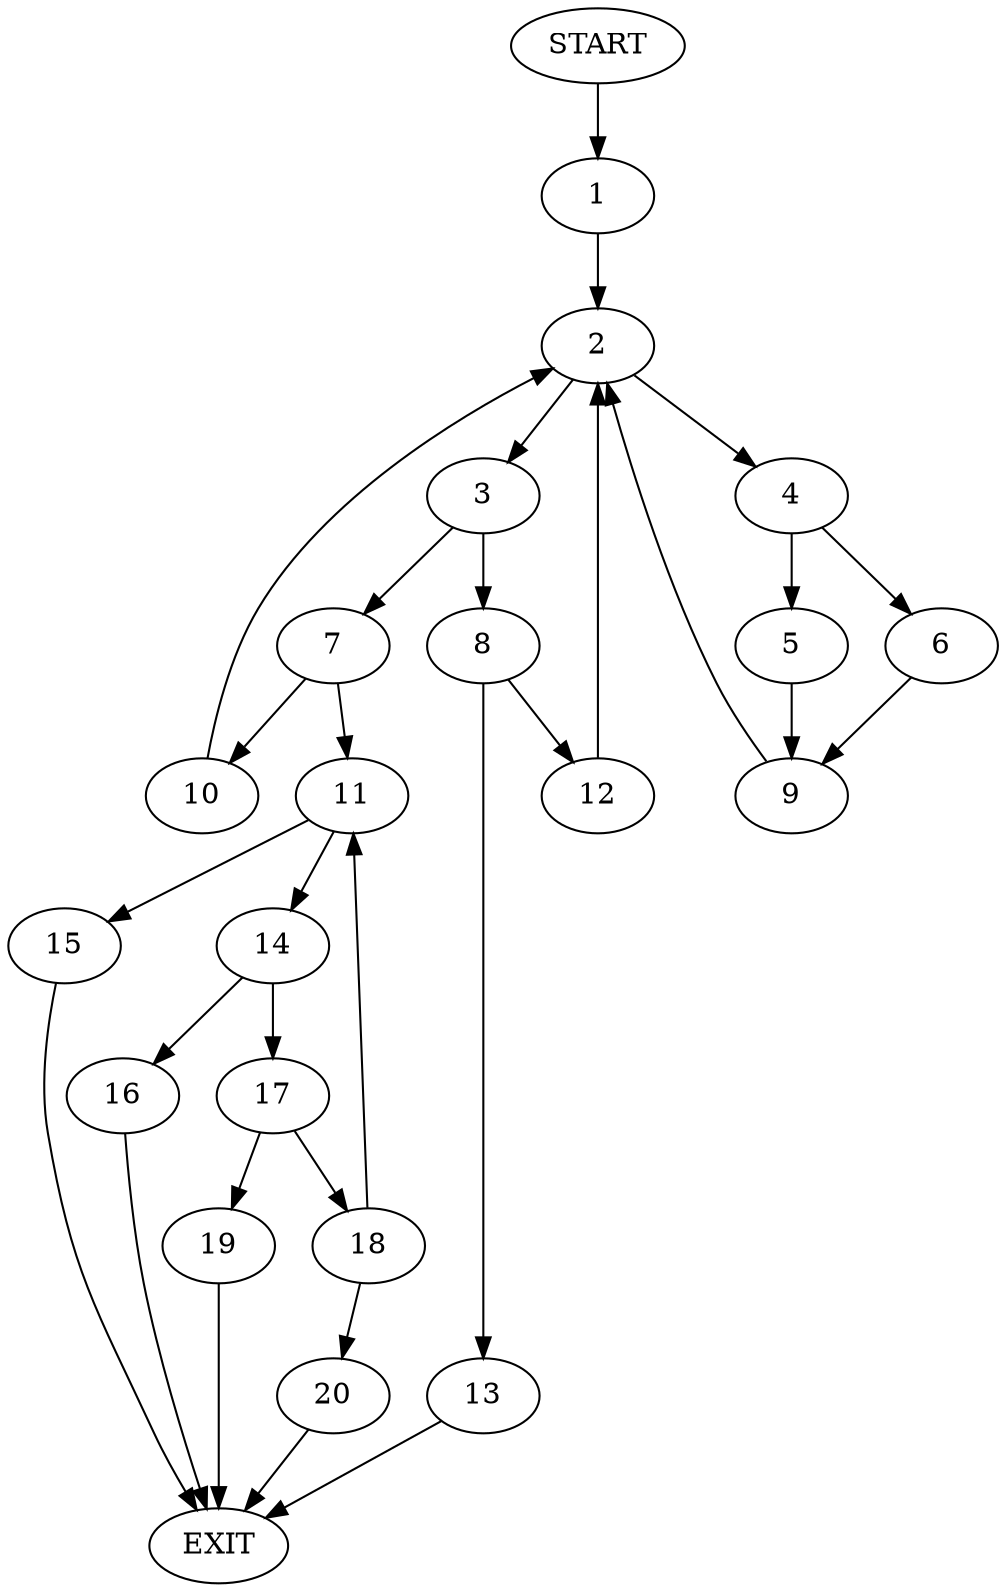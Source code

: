 digraph {
0 [label="START"]
21 [label="EXIT"]
0 -> 1
1 -> 2
2 -> 3
2 -> 4
4 -> 5
4 -> 6
3 -> 7
3 -> 8
5 -> 9
6 -> 9
9 -> 2
7 -> 10
7 -> 11
8 -> 12
8 -> 13
10 -> 2
11 -> 14
11 -> 15
15 -> 21
14 -> 16
14 -> 17
16 -> 21
17 -> 18
17 -> 19
19 -> 21
18 -> 20
18 -> 11
20 -> 21
13 -> 21
12 -> 2
}

